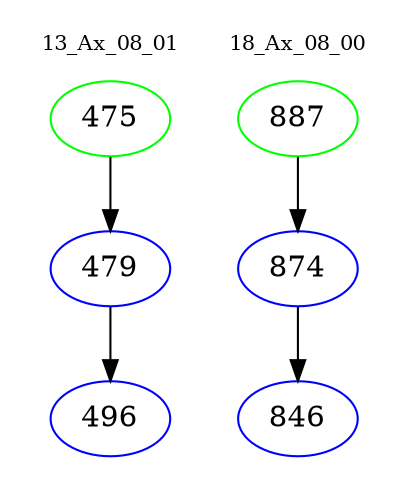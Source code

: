 digraph{
subgraph cluster_0 {
color = white
label = "13_Ax_08_01";
fontsize=10;
T0_475 [label="475", color="green"]
T0_475 -> T0_479 [color="black"]
T0_479 [label="479", color="blue"]
T0_479 -> T0_496 [color="black"]
T0_496 [label="496", color="blue"]
}
subgraph cluster_1 {
color = white
label = "18_Ax_08_00";
fontsize=10;
T1_887 [label="887", color="green"]
T1_887 -> T1_874 [color="black"]
T1_874 [label="874", color="blue"]
T1_874 -> T1_846 [color="black"]
T1_846 [label="846", color="blue"]
}
}
